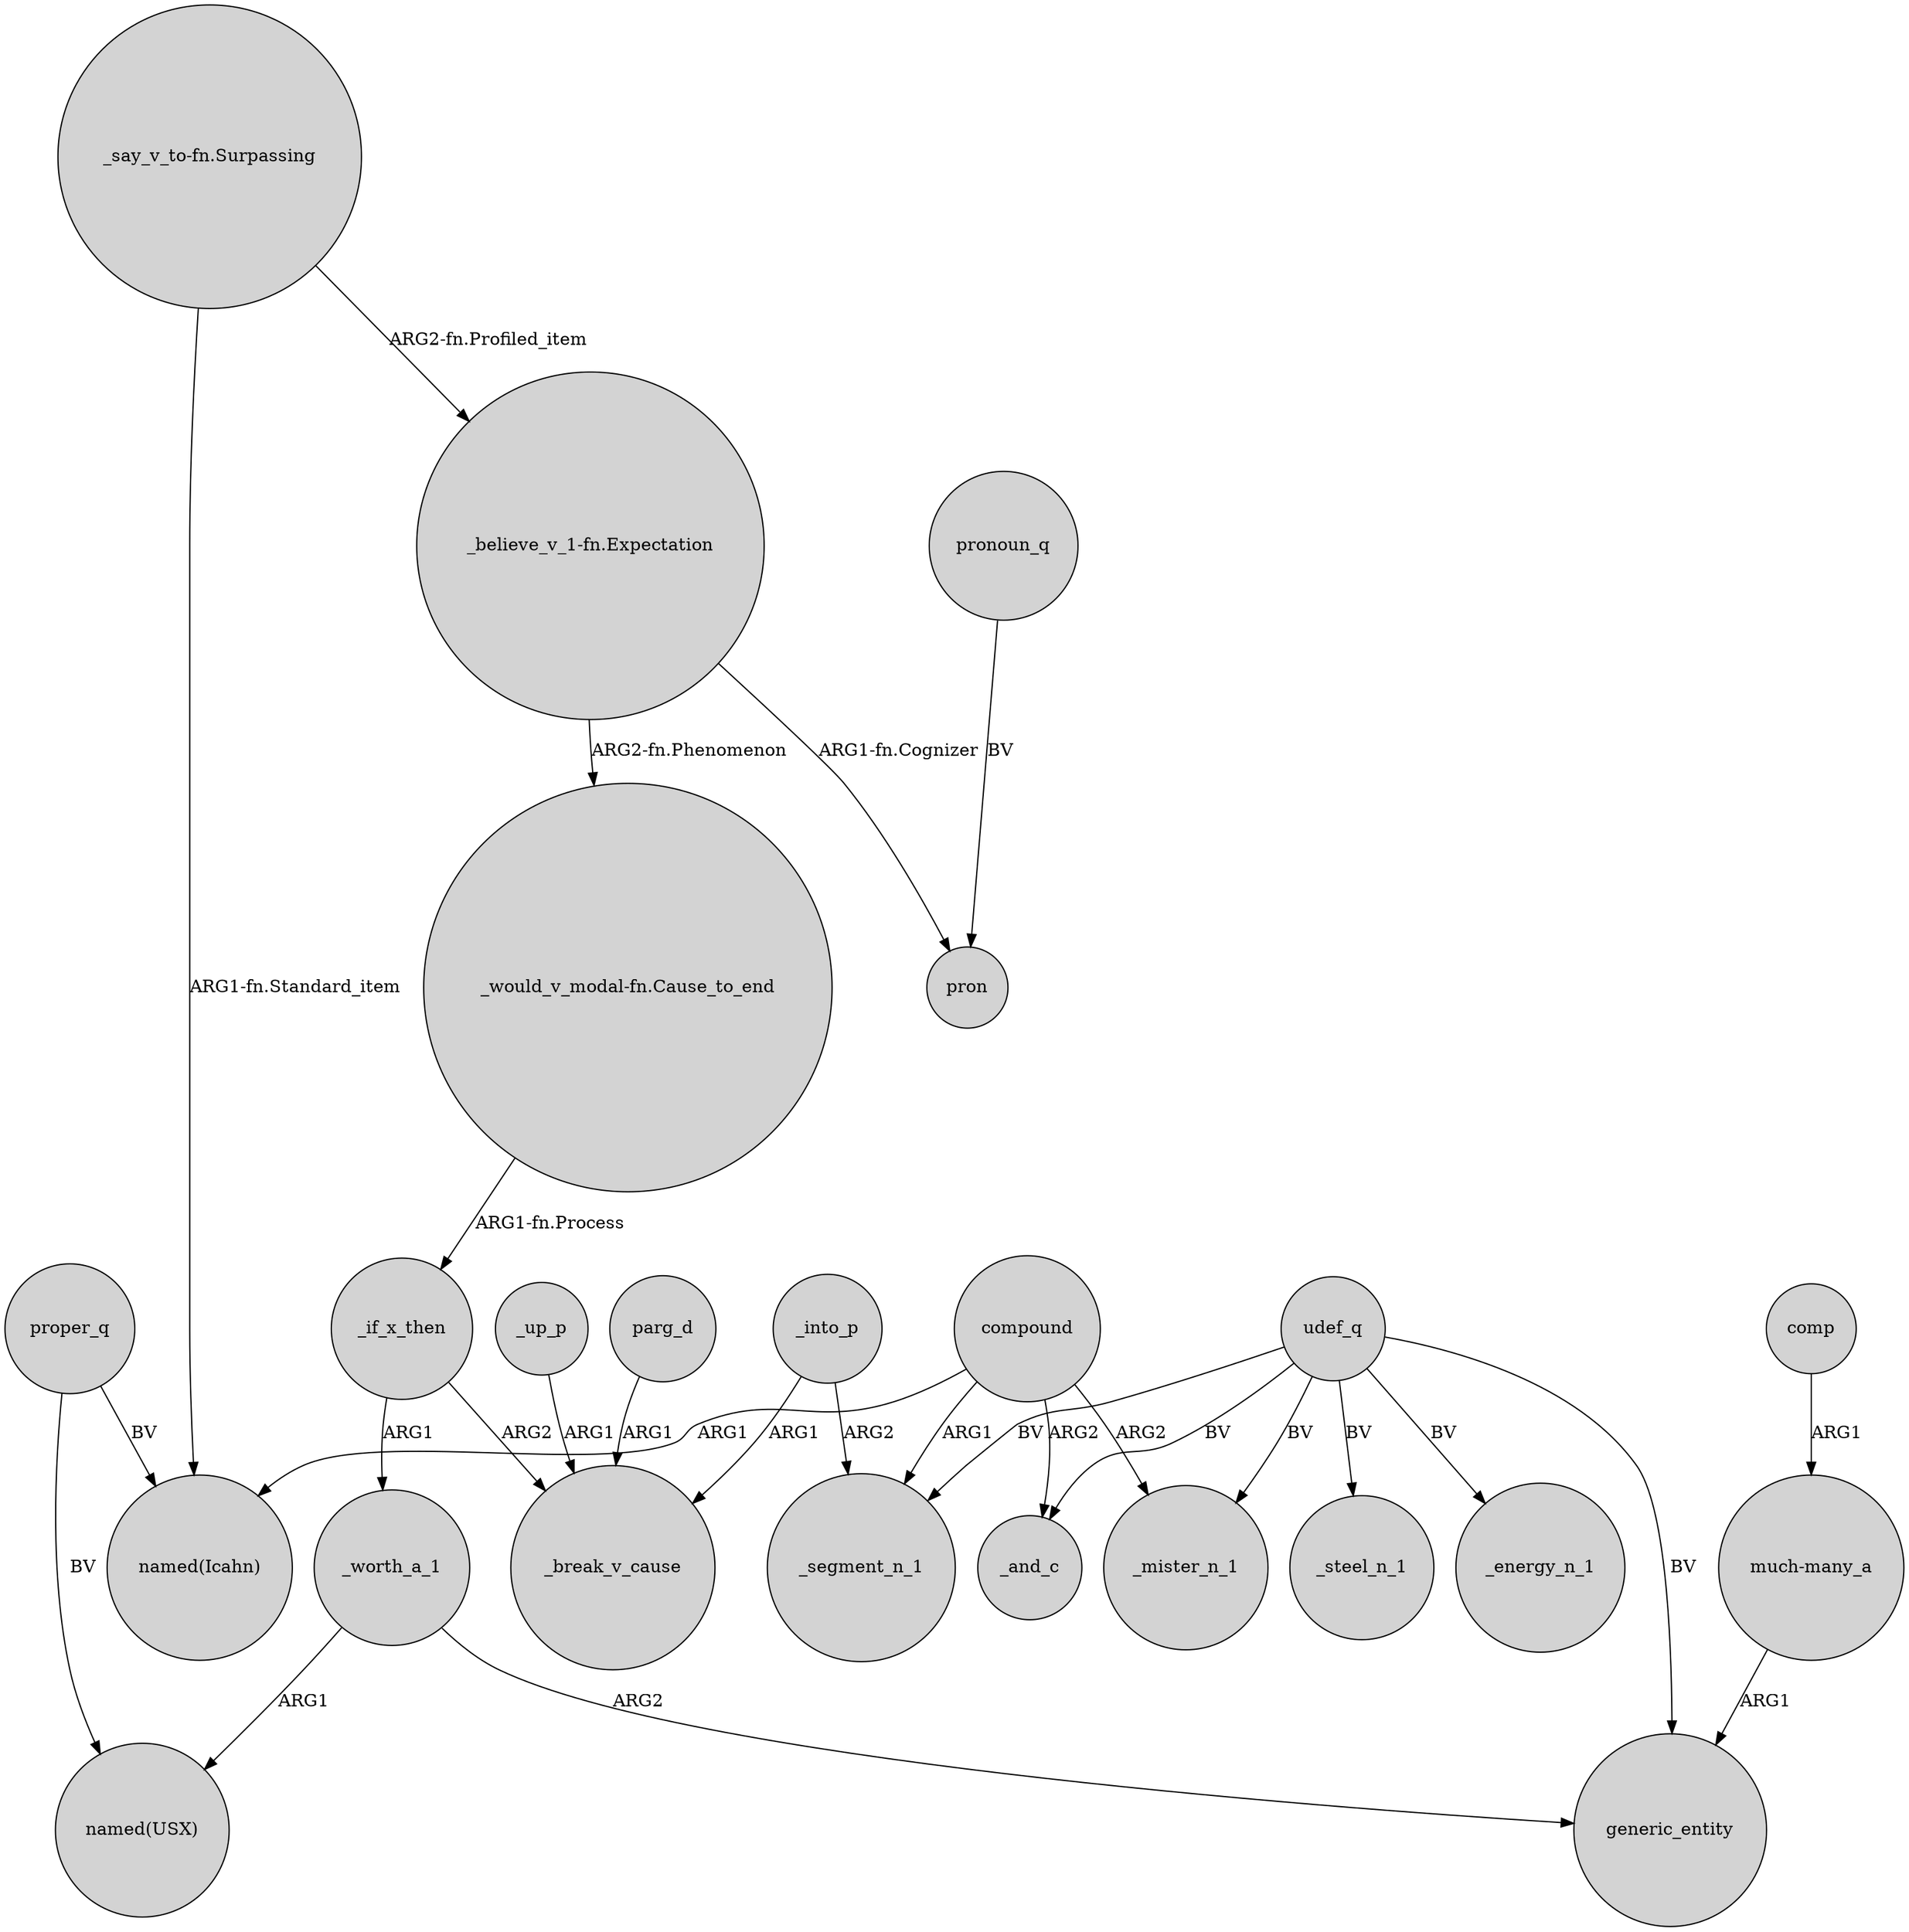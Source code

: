 digraph {
	node [shape=circle style=filled]
	compound -> "named(Icahn)" [label=ARG1]
	compound -> _mister_n_1 [label=ARG2]
	_if_x_then -> _break_v_cause [label=ARG2]
	_if_x_then -> _worth_a_1 [label=ARG1]
	compound -> _segment_n_1 [label=ARG1]
	"_believe_v_1-fn.Expectation" -> "_would_v_modal-fn.Cause_to_end" [label="ARG2-fn.Phenomenon"]
	udef_q -> _segment_n_1 [label=BV]
	udef_q -> _and_c [label=BV]
	udef_q -> _mister_n_1 [label=BV]
	compound -> _and_c [label=ARG2]
	udef_q -> generic_entity [label=BV]
	pronoun_q -> pron [label=BV]
	udef_q -> _steel_n_1 [label=BV]
	"_would_v_modal-fn.Cause_to_end" -> _if_x_then [label="ARG1-fn.Process"]
	comp -> "much-many_a" [label=ARG1]
	udef_q -> _energy_n_1 [label=BV]
	"much-many_a" -> generic_entity [label=ARG1]
	"_say_v_to-fn.Surpassing" -> "named(Icahn)" [label="ARG1-fn.Standard_item"]
	"_say_v_to-fn.Surpassing" -> "_believe_v_1-fn.Expectation" [label="ARG2-fn.Profiled_item"]
	parg_d -> _break_v_cause [label=ARG1]
	_worth_a_1 -> "named(USX)" [label=ARG1]
	_into_p -> _break_v_cause [label=ARG1]
	"_believe_v_1-fn.Expectation" -> pron [label="ARG1-fn.Cognizer"]
	_up_p -> _break_v_cause [label=ARG1]
	_into_p -> _segment_n_1 [label=ARG2]
	_worth_a_1 -> generic_entity [label=ARG2]
	proper_q -> "named(Icahn)" [label=BV]
	proper_q -> "named(USX)" [label=BV]
}

